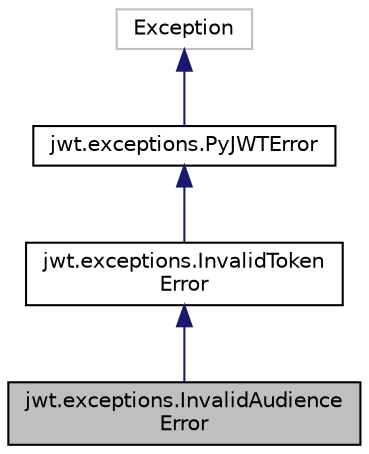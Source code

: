digraph "jwt.exceptions.InvalidAudienceError"
{
 // LATEX_PDF_SIZE
  edge [fontname="Helvetica",fontsize="10",labelfontname="Helvetica",labelfontsize="10"];
  node [fontname="Helvetica",fontsize="10",shape=record];
  Node1 [label="jwt.exceptions.InvalidAudience\lError",height=0.2,width=0.4,color="black", fillcolor="grey75", style="filled", fontcolor="black",tooltip=" "];
  Node2 -> Node1 [dir="back",color="midnightblue",fontsize="10",style="solid"];
  Node2 [label="jwt.exceptions.InvalidToken\lError",height=0.2,width=0.4,color="black", fillcolor="white", style="filled",URL="$classjwt_1_1exceptions_1_1InvalidTokenError.html",tooltip=" "];
  Node3 -> Node2 [dir="back",color="midnightblue",fontsize="10",style="solid"];
  Node3 [label="jwt.exceptions.PyJWTError",height=0.2,width=0.4,color="black", fillcolor="white", style="filled",URL="$classjwt_1_1exceptions_1_1PyJWTError.html",tooltip=" "];
  Node4 -> Node3 [dir="back",color="midnightblue",fontsize="10",style="solid"];
  Node4 [label="Exception",height=0.2,width=0.4,color="grey75", fillcolor="white", style="filled",tooltip=" "];
}
